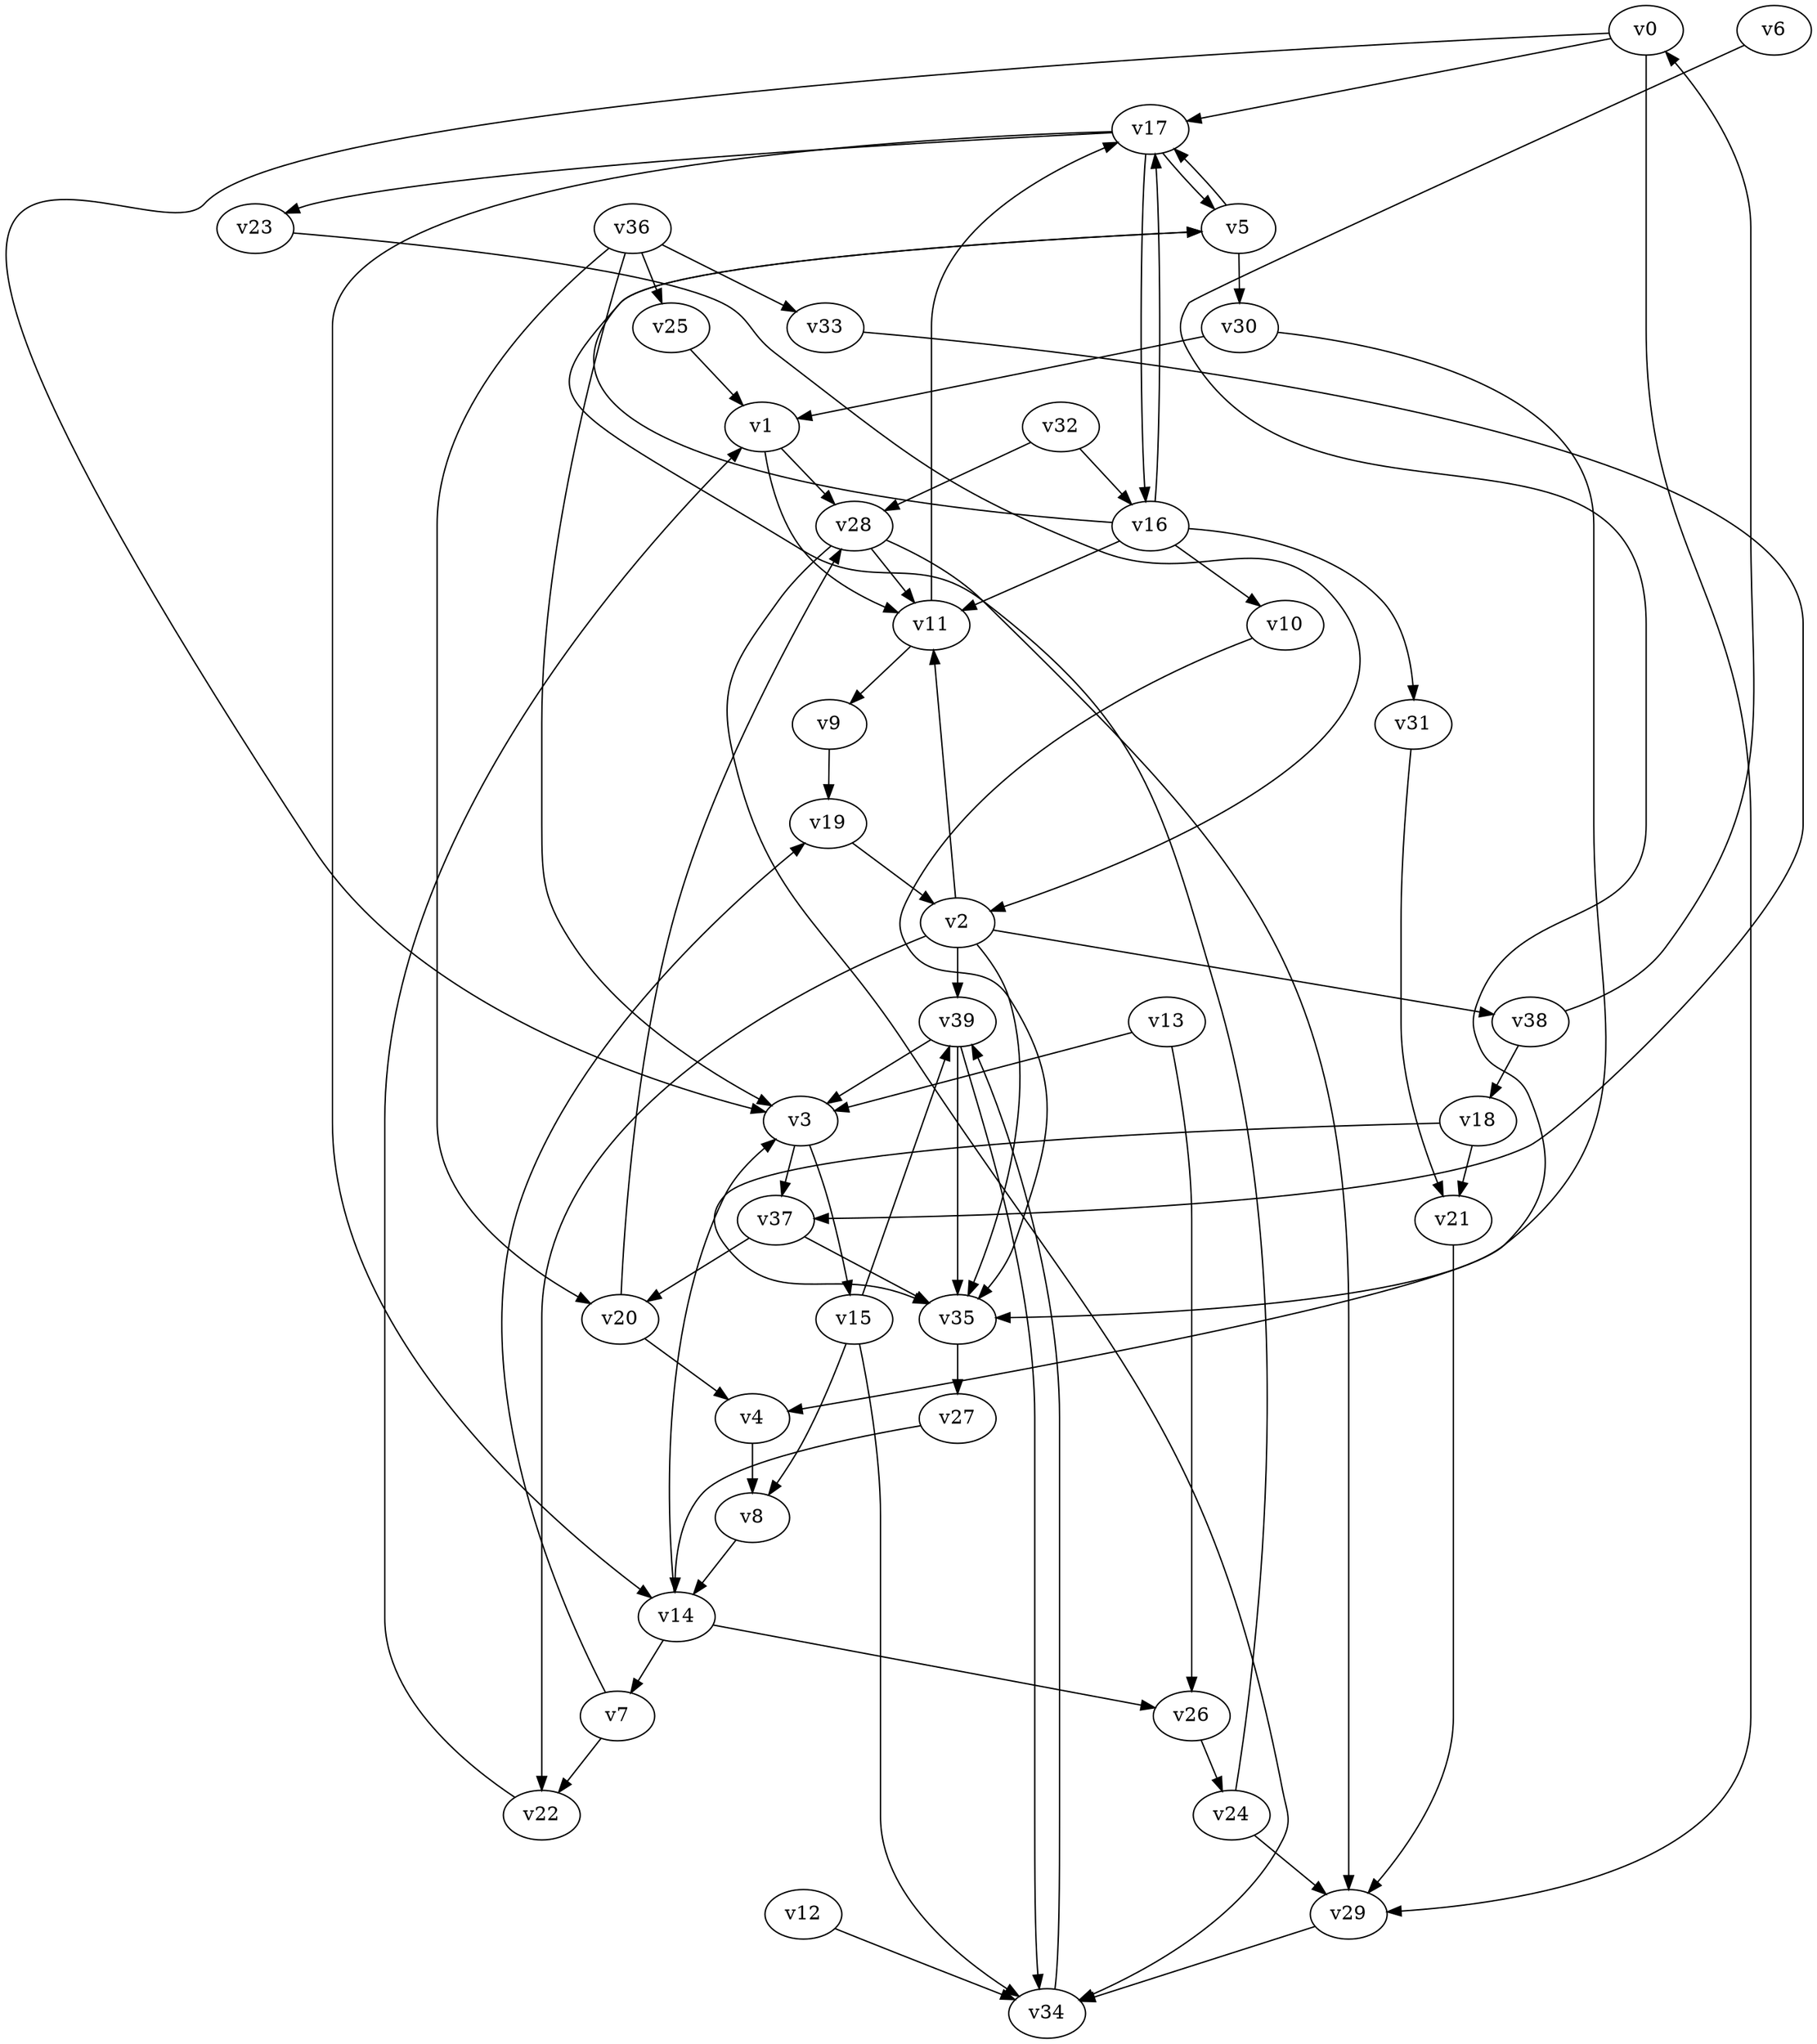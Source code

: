 // Benchmark game 52 - 40 vertices
// time_bound: 6
// targets: v6
digraph G {
    v0 [name="v0", player=0];
    v1 [name="v1", player=1];
    v2 [name="v2", player=0];
    v3 [name="v3", player=1];
    v4 [name="v4", player=1];
    v5 [name="v5", player=1];
    v6 [name="v6", player=1, target=1];
    v7 [name="v7", player=0];
    v8 [name="v8", player=0];
    v9 [name="v9", player=0];
    v10 [name="v10", player=0];
    v11 [name="v11", player=0];
    v12 [name="v12", player=1];
    v13 [name="v13", player=0];
    v14 [name="v14", player=1];
    v15 [name="v15", player=0];
    v16 [name="v16", player=1];
    v17 [name="v17", player=1];
    v18 [name="v18", player=0];
    v19 [name="v19", player=1];
    v20 [name="v20", player=1];
    v21 [name="v21", player=0];
    v22 [name="v22", player=0];
    v23 [name="v23", player=1];
    v24 [name="v24", player=0];
    v25 [name="v25", player=1];
    v26 [name="v26", player=1];
    v27 [name="v27", player=0];
    v28 [name="v28", player=1];
    v29 [name="v29", player=1];
    v30 [name="v30", player=0];
    v31 [name="v31", player=0];
    v32 [name="v32", player=0];
    v33 [name="v33", player=0];
    v34 [name="v34", player=0];
    v35 [name="v35", player=0];
    v36 [name="v36", player=1];
    v37 [name="v37", player=0];
    v38 [name="v38", player=0];
    v39 [name="v39", player=0];

    v0 -> v3 [constraint="t >= 4"];
    v1 -> v11 [constraint="t < 10"];
    v2 -> v38;
    v3 -> v15;
    v4 -> v8;
    v5 -> v30;
    v6 -> v4 [constraint="t mod 3 == 1"];
    v7 -> v22;
    v8 -> v14;
    v9 -> v19;
    v10 -> v35 [constraint="t mod 3 == 2"];
    v11 -> v17;
    v12 -> v34;
    v13 -> v3;
    v14 -> v26;
    v15 -> v39;
    v16 -> v5 [constraint="t >= 5"];
    v17 -> v14;
    v18 -> v35 [constraint="t < 7"];
    v19 -> v2;
    v20 -> v28;
    v21 -> v29;
    v22 -> v1;
    v23 -> v2 [constraint="t mod 5 == 2"];
    v24 -> v5 [constraint="t mod 5 == 3"];
    v25 -> v1;
    v26 -> v24;
    v27 -> v14 [constraint="t >= 4"];
    v28 -> v34 [constraint="t < 5"];
    v29 -> v34;
    v30 -> v1;
    v31 -> v21;
    v32 -> v16;
    v33 -> v37 [constraint="t >= 3"];
    v34 -> v39;
    v35 -> v27;
    v36 -> v3;
    v37 -> v35;
    v38 -> v18;
    v39 -> v34;
    v36 -> v33;
    v16 -> v10;
    v24 -> v29;
    v15 -> v8;
    v0 -> v17;
    v17 -> v5;
    v15 -> v34;
    v18 -> v21;
    v36 -> v25;
    v2 -> v39;
    v17 -> v23;
    v17 -> v16;
    v38 -> v0;
    v7 -> v19;
    v36 -> v20;
    v16 -> v11;
    v28 -> v29;
    v1 -> v28;
    v0 -> v29;
    v2 -> v22;
    v30 -> v35;
    v13 -> v26;
    v3 -> v37;
    v5 -> v17;
    v39 -> v35;
    v20 -> v4;
    v28 -> v11;
    v16 -> v17;
    v16 -> v31;
    v11 -> v9;
    v39 -> v3;
    v14 -> v7;
    v2 -> v11;
    v32 -> v28;
    v37 -> v20;
    v2 -> v35;
    v14 -> v3;
}
